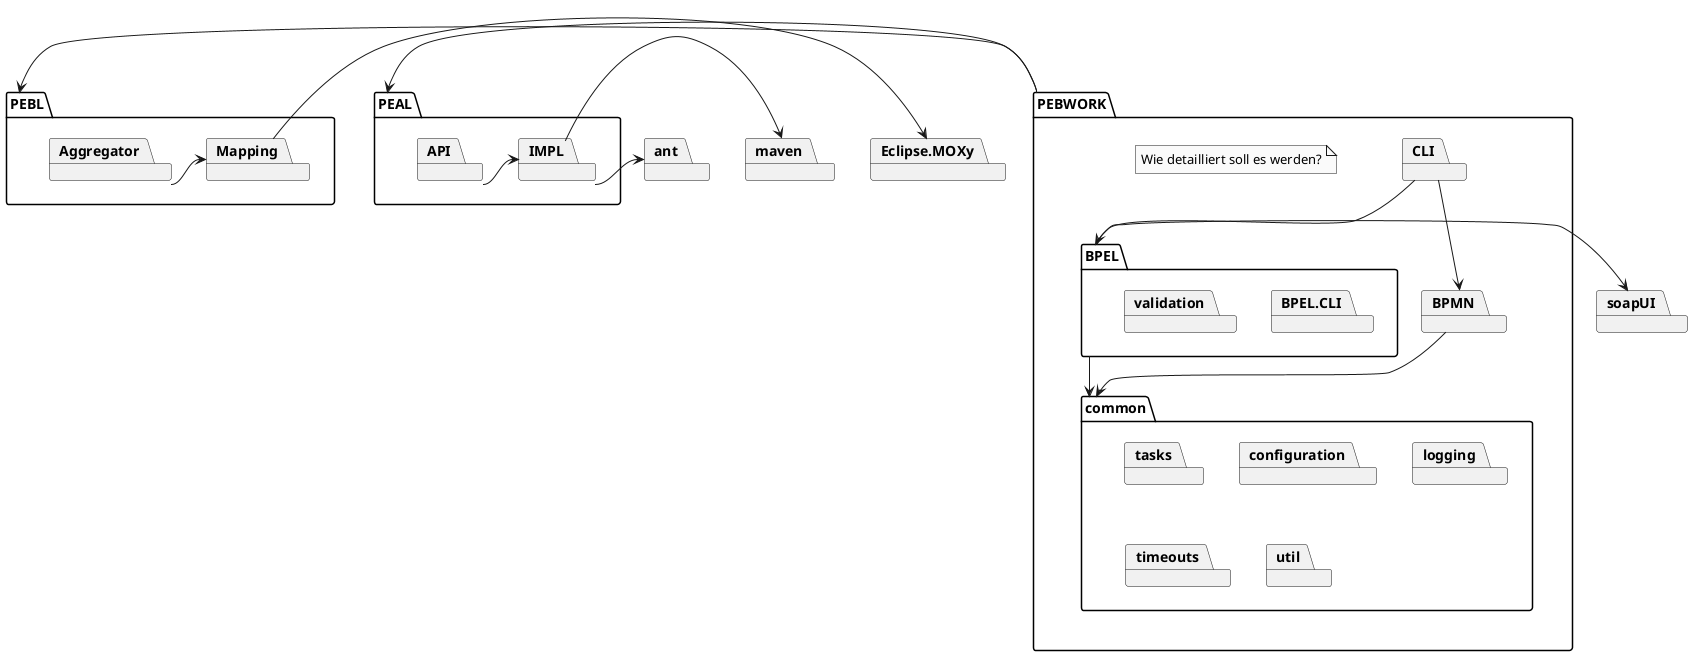 @startuml


package soapUI
package ant
package maven

package PEBL {
	package Mapping
	package Aggregator

	Aggregator -> Mapping
}

package PEAL {
	package IMPL
	package API

	API -> IMPL
	IMPL -> ant
	IMPL -> maven
}

package PEBWORK {

	package CLI

	package BPEL {
	  package BPEL.CLI
	  package validation
	}
	package BPMN
	package common {
		package tasks
		package configuration
		package logging
		package timeouts
		package util
	}
	BPEL --> common
	BPMN --> common
	CLI --> BPEL
	CLI --> BPMN

	note "Wie detailliert soll es werden?" as N1

}

package Eclipse.MOXy
Mapping -> Eclipse.MOXy

PEBWORK -> PEBL
PEBWORK -> PEAL
BPEL -> soapUI

hide empty members
hide empty methods
hide circle

skinparam monochrome true
skinparam shadowing false
skinparam packageStyle rect
@enduml
